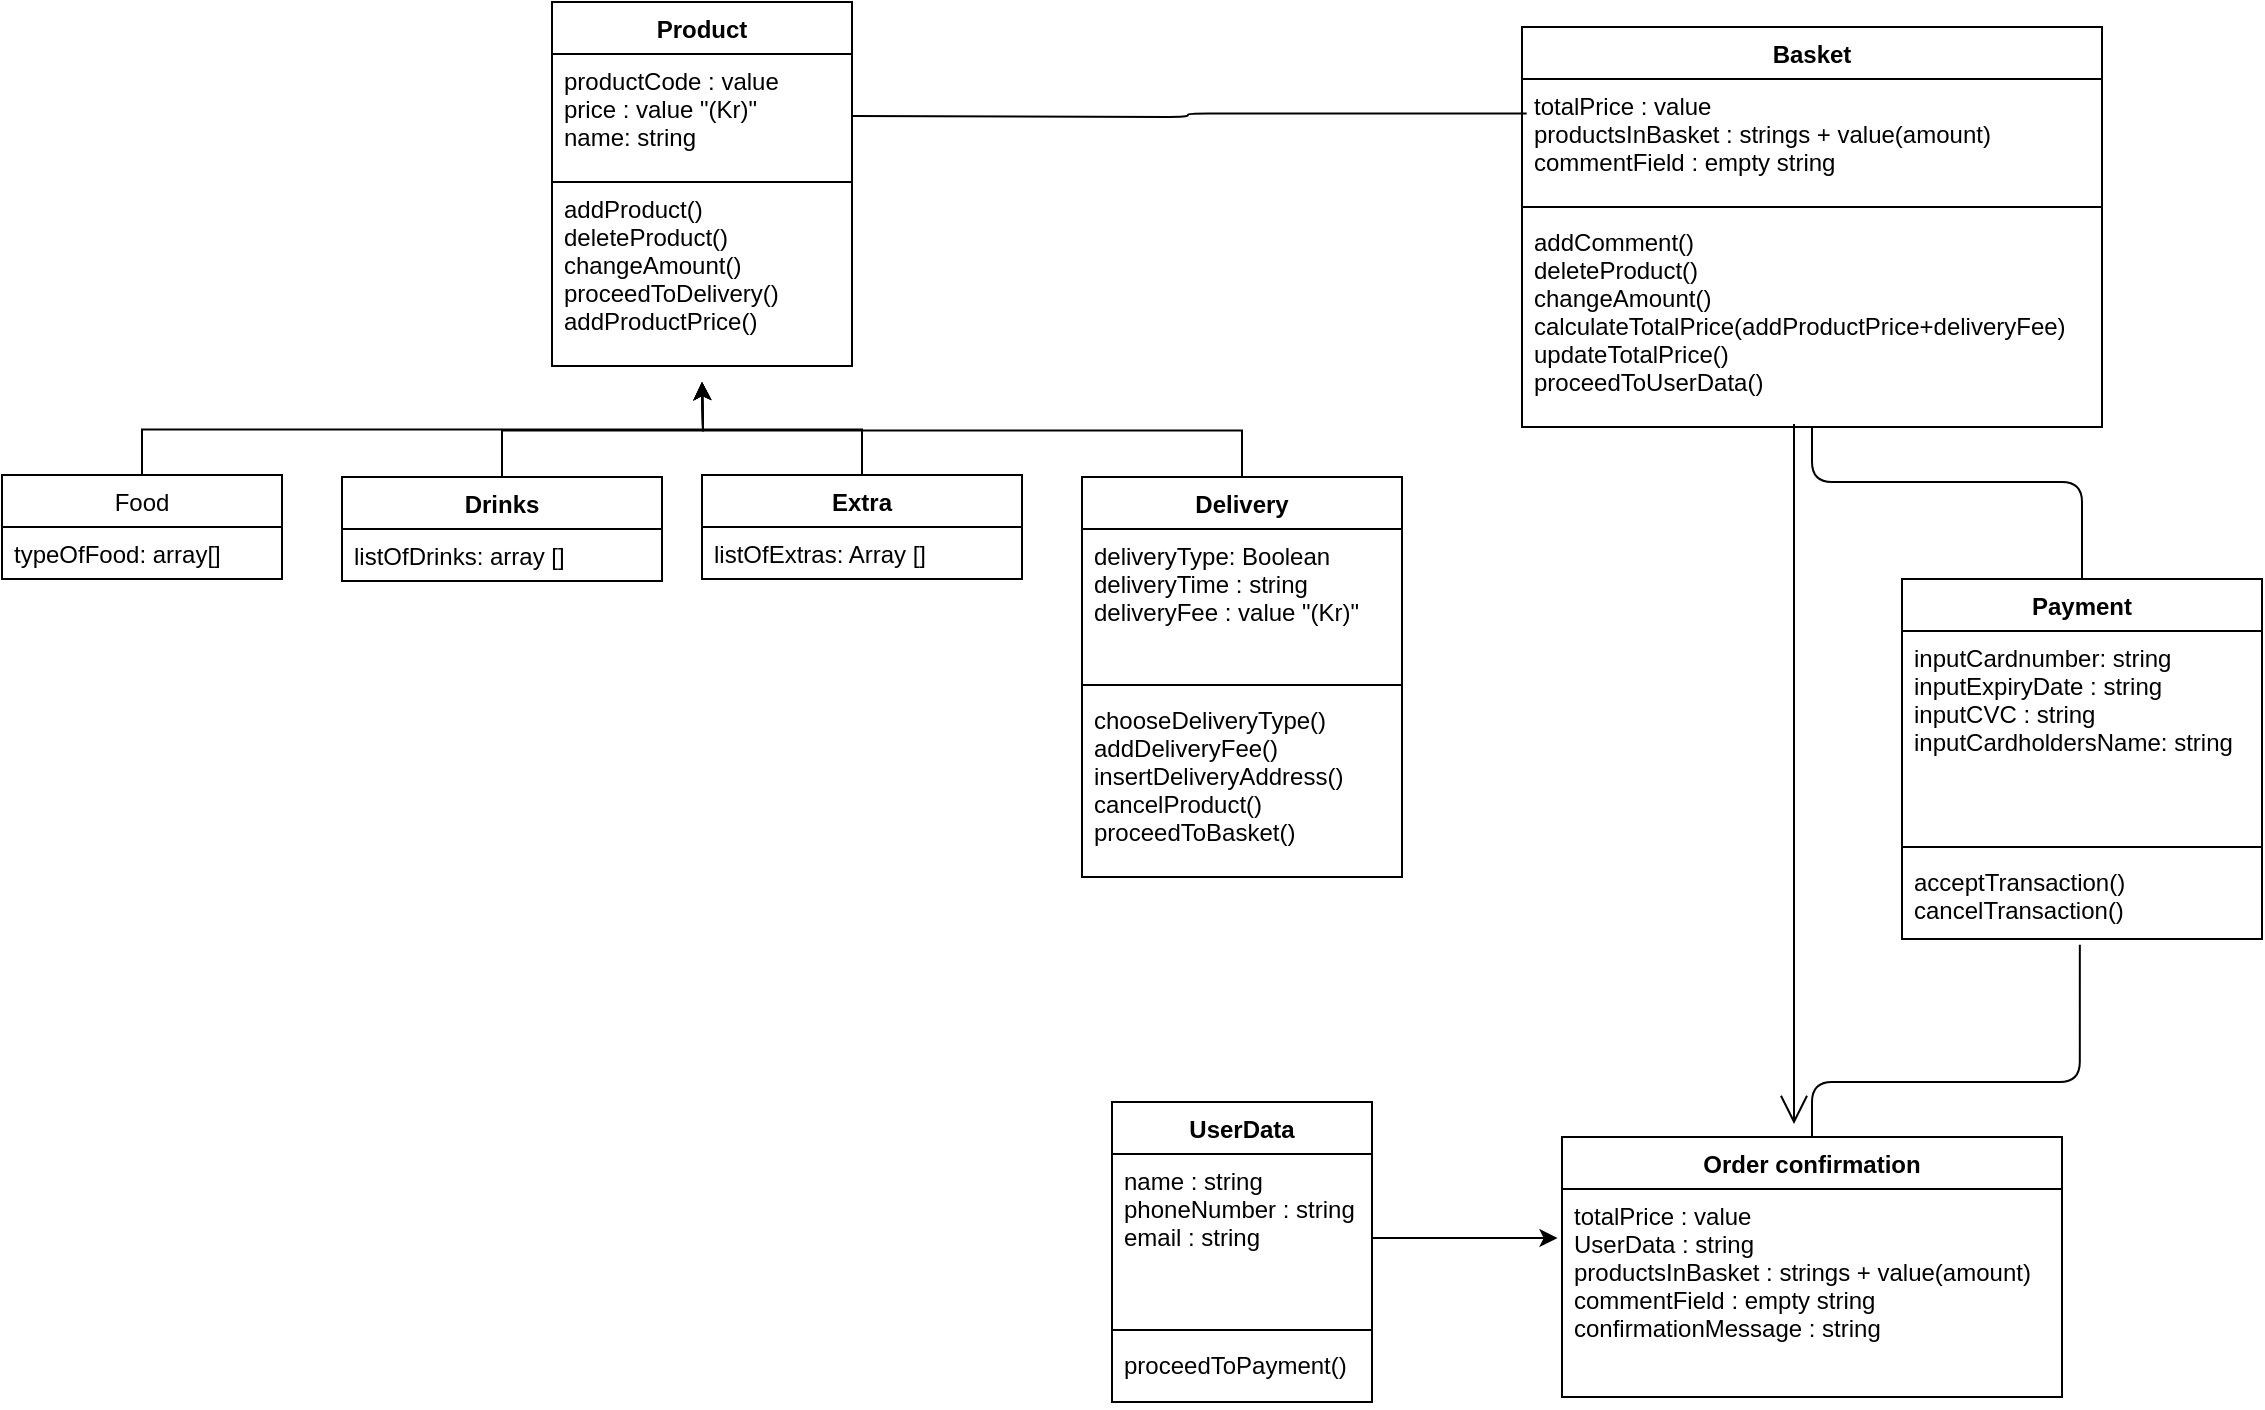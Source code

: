 <mxfile pages="1" version="11.2.9" type="github"><diagram id="oubRnEXqWQR2wV0JlbcT" name="Page-1"><mxGraphModel dx="1280" dy="677" grid="1" gridSize="10" guides="1" tooltips="1" connect="1" arrows="1" fold="1" page="1" pageScale="1" pageWidth="1169" pageHeight="827" math="0" shadow="0"><root><mxCell id="0"/><mxCell id="1" parent="0"/><mxCell id="WKTzoyoX9BQ7uApisoEN-1" value="UserData" style="swimlane;fontStyle=1;align=center;verticalAlign=top;childLayout=stackLayout;horizontal=1;startSize=26;horizontalStack=0;resizeParent=1;resizeParentMax=0;resizeLast=0;collapsible=1;marginBottom=0;" parent="1" vertex="1"><mxGeometry x="575" y="580" width="130" height="150" as="geometry"/></mxCell><mxCell id="WKTzoyoX9BQ7uApisoEN-2" value="name : string&#10;phoneNumber : string&#10;email : string&#10;" style="text;strokeColor=none;fillColor=none;align=left;verticalAlign=top;spacingLeft=4;spacingRight=4;overflow=hidden;rotatable=0;points=[[0,0.5],[1,0.5]];portConstraint=eastwest;" parent="WKTzoyoX9BQ7uApisoEN-1" vertex="1"><mxGeometry y="26" width="130" height="84" as="geometry"/></mxCell><mxCell id="WKTzoyoX9BQ7uApisoEN-3" value="" style="line;strokeWidth=1;fillColor=none;align=left;verticalAlign=middle;spacingTop=-1;spacingLeft=3;spacingRight=3;rotatable=0;labelPosition=right;points=[];portConstraint=eastwest;" parent="WKTzoyoX9BQ7uApisoEN-1" vertex="1"><mxGeometry y="110" width="130" height="8" as="geometry"/></mxCell><mxCell id="WKTzoyoX9BQ7uApisoEN-4" value="proceedToPayment()&#10;" style="text;strokeColor=none;fillColor=none;align=left;verticalAlign=top;spacingLeft=4;spacingRight=4;overflow=hidden;rotatable=0;points=[[0,0.5],[1,0.5]];portConstraint=eastwest;" parent="WKTzoyoX9BQ7uApisoEN-1" vertex="1"><mxGeometry y="118" width="130" height="32" as="geometry"/></mxCell><mxCell id="WKTzoyoX9BQ7uApisoEN-5" value="Product" style="swimlane;fontStyle=1;align=center;verticalAlign=top;childLayout=stackLayout;horizontal=1;startSize=26;horizontalStack=0;resizeParent=1;resizeParentMax=0;resizeLast=0;collapsible=1;marginBottom=0;" parent="1" vertex="1"><mxGeometry x="295" y="30" width="150" height="182" as="geometry"/></mxCell><mxCell id="WKTzoyoX9BQ7uApisoEN-8" value="productCode : value&#10;price : value &quot;(Kr)&quot;&#10;name: string" style="text;strokeColor=#000000;fillColor=none;align=left;verticalAlign=top;spacingLeft=4;spacingRight=4;overflow=hidden;rotatable=0;points=[[0,0.5],[1,0.5]];portConstraint=eastwest;" parent="WKTzoyoX9BQ7uApisoEN-5" vertex="1"><mxGeometry y="26" width="150" height="64" as="geometry"/></mxCell><mxCell id="WKTzoyoX9BQ7uApisoEN-6" value="addProduct()&#10;deleteProduct()&#10;changeAmount()&#10;proceedToDelivery()&#10;addProductPrice()" style="text;strokeColor=none;fillColor=none;align=left;verticalAlign=top;spacingLeft=4;spacingRight=4;overflow=hidden;rotatable=0;points=[[0,0.5],[1,0.5]];portConstraint=eastwest;" parent="WKTzoyoX9BQ7uApisoEN-5" vertex="1"><mxGeometry y="90" width="150" height="92" as="geometry"/></mxCell><mxCell id="WKTzoyoX9BQ7uApisoEN-38" value="Basket" style="swimlane;fontStyle=1;align=center;verticalAlign=top;childLayout=stackLayout;horizontal=1;startSize=26;horizontalStack=0;resizeParent=1;resizeParentMax=0;resizeLast=0;collapsible=1;marginBottom=0;" parent="1" vertex="1"><mxGeometry x="780" y="42.5" width="290" height="200" as="geometry"/></mxCell><mxCell id="WKTzoyoX9BQ7uApisoEN-39" value="totalPrice : value&#10;productsInBasket : strings + value(amount)&#10;commentField : empty string" style="text;strokeColor=none;fillColor=none;align=left;verticalAlign=top;spacingLeft=4;spacingRight=4;overflow=hidden;rotatable=0;points=[[0,0.5],[1,0.5]];portConstraint=eastwest;" parent="WKTzoyoX9BQ7uApisoEN-38" vertex="1"><mxGeometry y="26" width="290" height="60" as="geometry"/></mxCell><mxCell id="WKTzoyoX9BQ7uApisoEN-40" value="" style="line;strokeWidth=1;fillColor=none;align=left;verticalAlign=middle;spacingTop=-1;spacingLeft=3;spacingRight=3;rotatable=0;labelPosition=right;points=[];portConstraint=eastwest;" parent="WKTzoyoX9BQ7uApisoEN-38" vertex="1"><mxGeometry y="86" width="290" height="8" as="geometry"/></mxCell><mxCell id="WKTzoyoX9BQ7uApisoEN-41" value="addComment()&#10;deleteProduct()&#10;changeAmount()&#10;calculateTotalPrice(addProductPrice+deliveryFee)&#10;updateTotalPrice()&#10;proceedToUserData()" style="text;strokeColor=none;fillColor=none;align=left;verticalAlign=top;spacingLeft=4;spacingRight=4;overflow=hidden;rotatable=0;points=[[0,0.5],[1,0.5]];portConstraint=eastwest;" parent="WKTzoyoX9BQ7uApisoEN-38" vertex="1"><mxGeometry y="94" width="290" height="106" as="geometry"/></mxCell><mxCell id="WKTzoyoX9BQ7uApisoEN-42" value="Payment" style="swimlane;fontStyle=1;align=center;verticalAlign=top;childLayout=stackLayout;horizontal=1;startSize=26;horizontalStack=0;resizeParent=1;resizeParentMax=0;resizeLast=0;collapsible=1;marginBottom=0;strokeColor=#000000;" parent="1" vertex="1"><mxGeometry x="970" y="318.5" width="180" height="180" as="geometry"/></mxCell><mxCell id="WKTzoyoX9BQ7uApisoEN-43" value="inputCardnumber: string&#10;inputExpiryDate : string&#10;inputCVC : string&#10;inputCardholdersName: string" style="text;strokeColor=none;fillColor=none;align=left;verticalAlign=top;spacingLeft=4;spacingRight=4;overflow=hidden;rotatable=0;points=[[0,0.5],[1,0.5]];portConstraint=eastwest;" parent="WKTzoyoX9BQ7uApisoEN-42" vertex="1"><mxGeometry y="26" width="180" height="104" as="geometry"/></mxCell><mxCell id="WKTzoyoX9BQ7uApisoEN-44" value="" style="line;strokeWidth=1;fillColor=none;align=left;verticalAlign=middle;spacingTop=-1;spacingLeft=3;spacingRight=3;rotatable=0;labelPosition=right;points=[];portConstraint=eastwest;" parent="WKTzoyoX9BQ7uApisoEN-42" vertex="1"><mxGeometry y="130" width="180" height="8" as="geometry"/></mxCell><mxCell id="WKTzoyoX9BQ7uApisoEN-45" value="acceptTransaction()&#10;cancelTransaction()" style="text;strokeColor=none;fillColor=none;align=left;verticalAlign=top;spacingLeft=4;spacingRight=4;overflow=hidden;rotatable=0;points=[[0,0.5],[1,0.5]];portConstraint=eastwest;" parent="WKTzoyoX9BQ7uApisoEN-42" vertex="1"><mxGeometry y="138" width="180" height="42" as="geometry"/></mxCell><mxCell id="WKTzoyoX9BQ7uApisoEN-46" value="Order confirmation" style="swimlane;fontStyle=1;align=center;verticalAlign=top;childLayout=stackLayout;horizontal=1;startSize=26;horizontalStack=0;resizeParent=1;resizeParentMax=0;resizeLast=0;collapsible=1;marginBottom=0;strokeColor=#000000;" parent="1" vertex="1"><mxGeometry x="800" y="597.5" width="250" height="130" as="geometry"/></mxCell><mxCell id="WKTzoyoX9BQ7uApisoEN-47" value="totalPrice : value&#10;UserData : string&#10;productsInBasket : strings + value(amount)&#10;commentField : empty string&#10;confirmationMessage : string&#10;" style="text;strokeColor=none;fillColor=none;align=left;verticalAlign=top;spacingLeft=4;spacingRight=4;overflow=hidden;rotatable=0;points=[[0,0.5],[1,0.5]];portConstraint=eastwest;" parent="WKTzoyoX9BQ7uApisoEN-46" vertex="1"><mxGeometry y="26" width="250" height="104" as="geometry"/></mxCell><mxCell id="_W1IMvBsjATDuYvXSzq6-46" style="edgeStyle=orthogonalEdgeStyle;rounded=0;orthogonalLoop=1;jettySize=auto;html=1;exitX=0.5;exitY=0;exitDx=0;exitDy=0;" edge="1" parent="1" source="_W1IMvBsjATDuYvXSzq6-1"><mxGeometry relative="1" as="geometry"><mxPoint x="370" y="220.0" as="targetPoint"/></mxGeometry></mxCell><mxCell id="_W1IMvBsjATDuYvXSzq6-1" value="Drinks" style="swimlane;fontStyle=1;align=center;verticalAlign=top;childLayout=stackLayout;horizontal=1;startSize=26;horizontalStack=0;resizeParent=1;resizeParentMax=0;resizeLast=0;collapsible=1;marginBottom=0;" vertex="1" parent="1"><mxGeometry x="190" y="267.5" width="160" height="52" as="geometry"/></mxCell><mxCell id="_W1IMvBsjATDuYvXSzq6-2" value="listOfDrinks: array []" style="text;strokeColor=none;fillColor=none;align=left;verticalAlign=top;spacingLeft=4;spacingRight=4;overflow=hidden;rotatable=0;points=[[0,0.5],[1,0.5]];portConstraint=eastwest;" vertex="1" parent="_W1IMvBsjATDuYvXSzq6-1"><mxGeometry y="26" width="160" height="26" as="geometry"/></mxCell><mxCell id="_W1IMvBsjATDuYvXSzq6-36" style="edgeStyle=orthogonalEdgeStyle;rounded=0;orthogonalLoop=1;jettySize=auto;html=1;exitX=0.5;exitY=0;exitDx=0;exitDy=0;" edge="1" parent="1" source="_W1IMvBsjATDuYvXSzq6-14"><mxGeometry relative="1" as="geometry"><mxPoint x="370" y="220.0" as="targetPoint"/></mxGeometry></mxCell><mxCell id="_W1IMvBsjATDuYvXSzq6-14" value="Extra" style="swimlane;fontStyle=1;align=center;verticalAlign=top;childLayout=stackLayout;horizontal=1;startSize=26;horizontalStack=0;resizeParent=1;resizeParentMax=0;resizeLast=0;collapsible=1;marginBottom=0;" vertex="1" parent="1"><mxGeometry x="370" y="266.5" width="160" height="52" as="geometry"/></mxCell><mxCell id="_W1IMvBsjATDuYvXSzq6-15" value="listOfExtras: Array []" style="text;strokeColor=none;fillColor=none;align=left;verticalAlign=top;spacingLeft=4;spacingRight=4;overflow=hidden;rotatable=0;points=[[0,0.5],[1,0.5]];portConstraint=eastwest;" vertex="1" parent="_W1IMvBsjATDuYvXSzq6-14"><mxGeometry y="26" width="160" height="26" as="geometry"/></mxCell><mxCell id="_W1IMvBsjATDuYvXSzq6-35" style="edgeStyle=orthogonalEdgeStyle;rounded=0;orthogonalLoop=1;jettySize=auto;html=1;exitX=0.5;exitY=0;exitDx=0;exitDy=0;" edge="1" parent="1" source="_W1IMvBsjATDuYvXSzq6-18"><mxGeometry relative="1" as="geometry"><mxPoint x="370" y="220.0" as="targetPoint"/></mxGeometry></mxCell><mxCell id="_W1IMvBsjATDuYvXSzq6-18" value="Delivery" style="swimlane;fontStyle=1;align=center;verticalAlign=top;childLayout=stackLayout;horizontal=1;startSize=26;horizontalStack=0;resizeParent=1;resizeParentMax=0;resizeLast=0;collapsible=1;marginBottom=0;" vertex="1" parent="1"><mxGeometry x="560" y="267.5" width="160" height="200" as="geometry"/></mxCell><mxCell id="_W1IMvBsjATDuYvXSzq6-19" value="deliveryType: Boolean&#10;deliveryTime : string&#10;deliveryFee : value &quot;(Kr)&quot;" style="text;strokeColor=none;fillColor=none;align=left;verticalAlign=top;spacingLeft=4;spacingRight=4;overflow=hidden;rotatable=0;points=[[0,0.5],[1,0.5]];portConstraint=eastwest;" vertex="1" parent="_W1IMvBsjATDuYvXSzq6-18"><mxGeometry y="26" width="160" height="74" as="geometry"/></mxCell><mxCell id="_W1IMvBsjATDuYvXSzq6-20" value="" style="line;strokeWidth=1;fillColor=none;align=left;verticalAlign=middle;spacingTop=-1;spacingLeft=3;spacingRight=3;rotatable=0;labelPosition=right;points=[];portConstraint=eastwest;" vertex="1" parent="_W1IMvBsjATDuYvXSzq6-18"><mxGeometry y="100" width="160" height="8" as="geometry"/></mxCell><mxCell id="_W1IMvBsjATDuYvXSzq6-21" value="chooseDeliveryType()&#10;addDeliveryFee()&#10;insertDeliveryAddress()&#10;cancelProduct()&#10;proceedToBasket()" style="text;strokeColor=none;fillColor=none;align=left;verticalAlign=top;spacingLeft=4;spacingRight=4;overflow=hidden;rotatable=0;points=[[0,0.5],[1,0.5]];portConstraint=eastwest;" vertex="1" parent="_W1IMvBsjATDuYvXSzq6-18"><mxGeometry y="108" width="160" height="92" as="geometry"/></mxCell><mxCell id="_W1IMvBsjATDuYvXSzq6-39" value="" style="endArrow=none;html=1;edgeStyle=orthogonalEdgeStyle;entryX=0.5;entryY=0;entryDx=0;entryDy=0;" edge="1" parent="1" target="WKTzoyoX9BQ7uApisoEN-42"><mxGeometry relative="1" as="geometry"><mxPoint x="925" y="243" as="sourcePoint"/><mxPoint x="940" y="279.5" as="targetPoint"/><Array as="points"><mxPoint x="925" y="270"/><mxPoint x="1060" y="270"/></Array></mxGeometry></mxCell><mxCell id="_W1IMvBsjATDuYvXSzq6-58" style="edgeStyle=orthogonalEdgeStyle;rounded=0;orthogonalLoop=1;jettySize=auto;html=1;exitX=1;exitY=0.5;exitDx=0;exitDy=0;entryX=-0.009;entryY=0.236;entryDx=0;entryDy=0;entryPerimeter=0;" edge="1" parent="1" source="WKTzoyoX9BQ7uApisoEN-2" target="WKTzoyoX9BQ7uApisoEN-47"><mxGeometry relative="1" as="geometry"/></mxCell><mxCell id="_W1IMvBsjATDuYvXSzq6-59" value="" style="endArrow=none;html=1;edgeStyle=orthogonalEdgeStyle;entryX=0.494;entryY=1.067;entryDx=0;entryDy=0;entryPerimeter=0;exitX=0.5;exitY=0;exitDx=0;exitDy=0;" edge="1" parent="1" source="WKTzoyoX9BQ7uApisoEN-46" target="WKTzoyoX9BQ7uApisoEN-45"><mxGeometry relative="1" as="geometry"><mxPoint x="910" y="530" as="sourcePoint"/><mxPoint x="1070" y="530" as="targetPoint"/><Array as="points"><mxPoint x="925" y="570"/><mxPoint x="1058" y="570"/></Array></mxGeometry></mxCell><mxCell id="_W1IMvBsjATDuYvXSzq6-72" value="" style="endArrow=open;endFill=1;endSize=12;html=1;" edge="1" parent="1"><mxGeometry width="160" relative="1" as="geometry"><mxPoint x="916" y="241" as="sourcePoint"/><mxPoint x="916" y="591" as="targetPoint"/></mxGeometry></mxCell><mxCell id="_W1IMvBsjATDuYvXSzq6-76" value="" style="endArrow=none;html=1;edgeStyle=orthogonalEdgeStyle;entryX=0.008;entryY=0.288;entryDx=0;entryDy=0;entryPerimeter=0;" edge="1" parent="1" target="WKTzoyoX9BQ7uApisoEN-39"><mxGeometry relative="1" as="geometry"><mxPoint x="445" y="87" as="sourcePoint"/><mxPoint x="605" y="87" as="targetPoint"/></mxGeometry></mxCell><mxCell id="_W1IMvBsjATDuYvXSzq6-84" style="edgeStyle=orthogonalEdgeStyle;rounded=0;orthogonalLoop=1;jettySize=auto;html=1;exitX=0.5;exitY=0;exitDx=0;exitDy=0;" edge="1" parent="1" source="_W1IMvBsjATDuYvXSzq6-79"><mxGeometry relative="1" as="geometry"><mxPoint x="370" y="220.0" as="targetPoint"/></mxGeometry></mxCell><mxCell id="_W1IMvBsjATDuYvXSzq6-79" value="Food" style="swimlane;fontStyle=0;childLayout=stackLayout;horizontal=1;startSize=26;fillColor=none;horizontalStack=0;resizeParent=1;resizeParentMax=0;resizeLast=0;collapsible=1;marginBottom=0;" vertex="1" parent="1"><mxGeometry x="20" y="266.5" width="140" height="52" as="geometry"/></mxCell><mxCell id="_W1IMvBsjATDuYvXSzq6-80" value="typeOfFood: array[]" style="text;strokeColor=none;fillColor=none;align=left;verticalAlign=top;spacingLeft=4;spacingRight=4;overflow=hidden;rotatable=0;points=[[0,0.5],[1,0.5]];portConstraint=eastwest;" vertex="1" parent="_W1IMvBsjATDuYvXSzq6-79"><mxGeometry y="26" width="140" height="26" as="geometry"/></mxCell></root></mxGraphModel></diagram></mxfile>